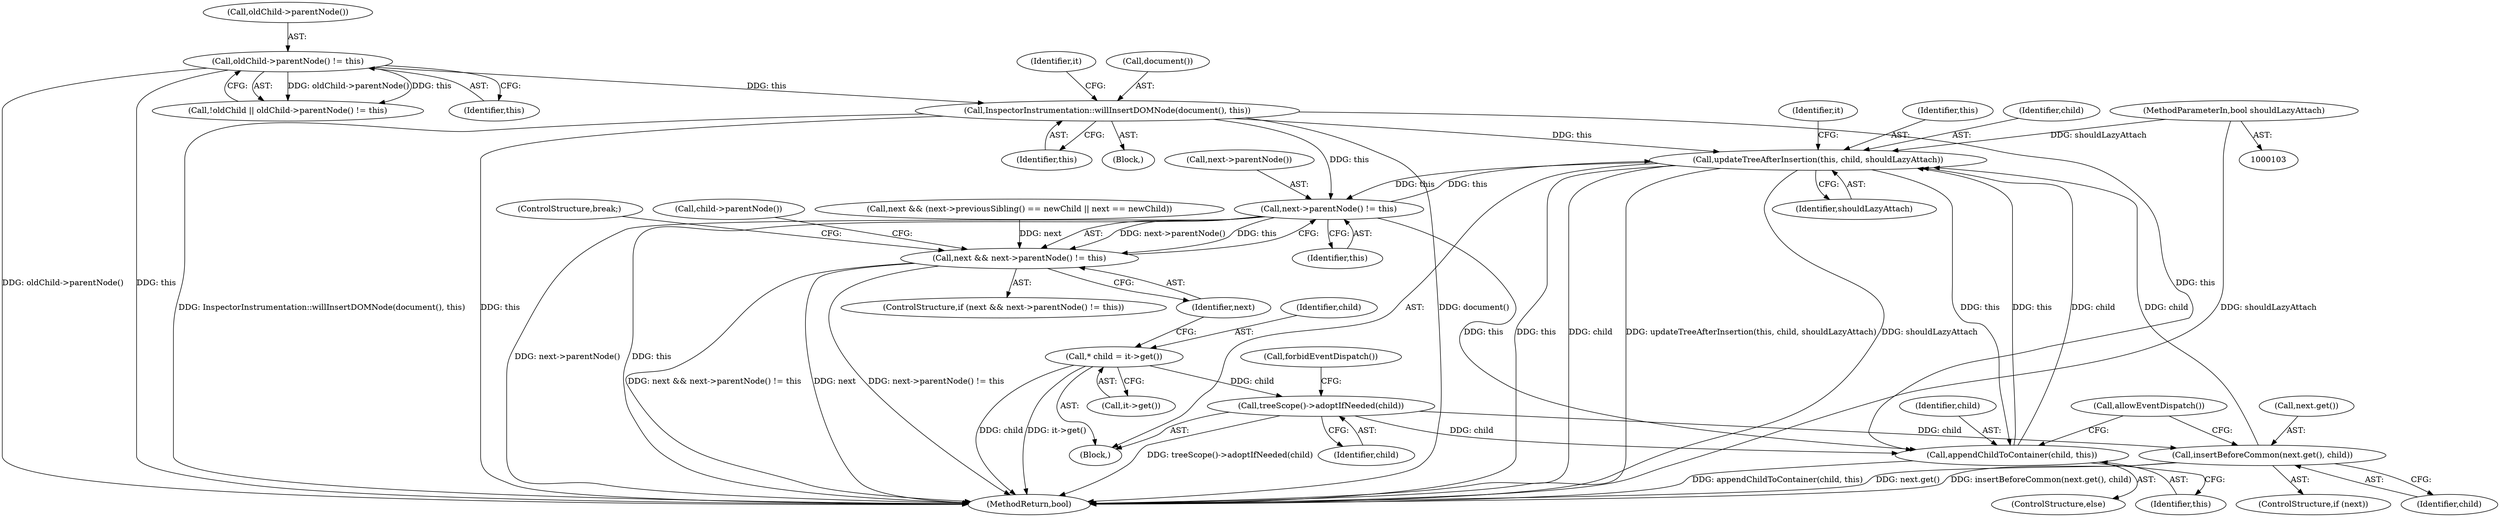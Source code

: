 digraph "0_Chrome_6c390601f9ee3436bb32f84772977570265982ea@API" {
"1000238" [label="(Call,updateTreeAfterInsertion(this, child, shouldLazyAttach))"];
"1000197" [label="(Call,InspectorInstrumentation::willInsertDOMNode(document(), this))"];
"1000135" [label="(Call,oldChild->parentNode() != this)"];
"1000218" [label="(Call,next->parentNode() != this)"];
"1000238" [label="(Call,updateTreeAfterInsertion(this, child, shouldLazyAttach))"];
"1000234" [label="(Call,appendChildToContainer(child, this))"];
"1000225" [label="(Call,treeScope()->adoptIfNeeded(child))"];
"1000212" [label="(Call,* child = it->get())"];
"1000230" [label="(Call,insertBeforeCommon(next.get(), child))"];
"1000107" [label="(MethodParameterIn,bool shouldLazyAttach)"];
"1000216" [label="(Call,next && next->parentNode() != this)"];
"1000197" [label="(Call,InspectorInstrumentation::willInsertDOMNode(document(), this))"];
"1000198" [label="(Call,document())"];
"1000220" [label="(Identifier,this)"];
"1000221" [label="(ControlStructure,break;)"];
"1000232" [label="(Identifier,child)"];
"1000137" [label="(Identifier,this)"];
"1000212" [label="(Call,* child = it->get())"];
"1000223" [label="(Call,child->parentNode())"];
"1000215" [label="(ControlStructure,if (next && next->parentNode() != this))"];
"1000225" [label="(Call,treeScope()->adoptIfNeeded(child))"];
"1000213" [label="(Identifier,child)"];
"1000210" [label="(Block,)"];
"1000219" [label="(Call,next->parentNode())"];
"1000161" [label="(Call,next && (next->previousSibling() == newChild || next == newChild))"];
"1000136" [label="(Call,oldChild->parentNode())"];
"1000216" [label="(Call,next && next->parentNode() != this)"];
"1000135" [label="(Call,oldChild->parentNode() != this)"];
"1000203" [label="(Identifier,it)"];
"1000108" [label="(Block,)"];
"1000214" [label="(Call,it->get())"];
"1000230" [label="(Call,insertBeforeCommon(next.get(), child))"];
"1000245" [label="(MethodReturn,bool)"];
"1000237" [label="(Call,allowEventDispatch())"];
"1000217" [label="(Identifier,next)"];
"1000240" [label="(Identifier,child)"];
"1000107" [label="(MethodParameterIn,bool shouldLazyAttach)"];
"1000235" [label="(Identifier,child)"];
"1000228" [label="(ControlStructure,if (next))"];
"1000233" [label="(ControlStructure,else)"];
"1000241" [label="(Identifier,shouldLazyAttach)"];
"1000238" [label="(Call,updateTreeAfterInsertion(this, child, shouldLazyAttach))"];
"1000226" [label="(Identifier,child)"];
"1000132" [label="(Call,!oldChild || oldChild->parentNode() != this)"];
"1000231" [label="(Call,next.get())"];
"1000218" [label="(Call,next->parentNode() != this)"];
"1000209" [label="(Identifier,it)"];
"1000234" [label="(Call,appendChildToContainer(child, this))"];
"1000199" [label="(Identifier,this)"];
"1000236" [label="(Identifier,this)"];
"1000239" [label="(Identifier,this)"];
"1000227" [label="(Call,forbidEventDispatch())"];
"1000238" -> "1000210"  [label="AST: "];
"1000238" -> "1000241"  [label="CFG: "];
"1000239" -> "1000238"  [label="AST: "];
"1000240" -> "1000238"  [label="AST: "];
"1000241" -> "1000238"  [label="AST: "];
"1000209" -> "1000238"  [label="CFG: "];
"1000238" -> "1000245"  [label="DDG: this"];
"1000238" -> "1000245"  [label="DDG: child"];
"1000238" -> "1000245"  [label="DDG: updateTreeAfterInsertion(this, child, shouldLazyAttach)"];
"1000238" -> "1000245"  [label="DDG: shouldLazyAttach"];
"1000238" -> "1000218"  [label="DDG: this"];
"1000238" -> "1000234"  [label="DDG: this"];
"1000197" -> "1000238"  [label="DDG: this"];
"1000218" -> "1000238"  [label="DDG: this"];
"1000234" -> "1000238"  [label="DDG: this"];
"1000234" -> "1000238"  [label="DDG: child"];
"1000230" -> "1000238"  [label="DDG: child"];
"1000107" -> "1000238"  [label="DDG: shouldLazyAttach"];
"1000197" -> "1000108"  [label="AST: "];
"1000197" -> "1000199"  [label="CFG: "];
"1000198" -> "1000197"  [label="AST: "];
"1000199" -> "1000197"  [label="AST: "];
"1000203" -> "1000197"  [label="CFG: "];
"1000197" -> "1000245"  [label="DDG: InspectorInstrumentation::willInsertDOMNode(document(), this)"];
"1000197" -> "1000245"  [label="DDG: this"];
"1000197" -> "1000245"  [label="DDG: document()"];
"1000135" -> "1000197"  [label="DDG: this"];
"1000197" -> "1000218"  [label="DDG: this"];
"1000197" -> "1000234"  [label="DDG: this"];
"1000135" -> "1000132"  [label="AST: "];
"1000135" -> "1000137"  [label="CFG: "];
"1000136" -> "1000135"  [label="AST: "];
"1000137" -> "1000135"  [label="AST: "];
"1000132" -> "1000135"  [label="CFG: "];
"1000135" -> "1000245"  [label="DDG: oldChild->parentNode()"];
"1000135" -> "1000245"  [label="DDG: this"];
"1000135" -> "1000132"  [label="DDG: oldChild->parentNode()"];
"1000135" -> "1000132"  [label="DDG: this"];
"1000218" -> "1000216"  [label="AST: "];
"1000218" -> "1000220"  [label="CFG: "];
"1000219" -> "1000218"  [label="AST: "];
"1000220" -> "1000218"  [label="AST: "];
"1000216" -> "1000218"  [label="CFG: "];
"1000218" -> "1000245"  [label="DDG: next->parentNode()"];
"1000218" -> "1000245"  [label="DDG: this"];
"1000218" -> "1000216"  [label="DDG: next->parentNode()"];
"1000218" -> "1000216"  [label="DDG: this"];
"1000218" -> "1000234"  [label="DDG: this"];
"1000234" -> "1000233"  [label="AST: "];
"1000234" -> "1000236"  [label="CFG: "];
"1000235" -> "1000234"  [label="AST: "];
"1000236" -> "1000234"  [label="AST: "];
"1000237" -> "1000234"  [label="CFG: "];
"1000234" -> "1000245"  [label="DDG: appendChildToContainer(child, this)"];
"1000225" -> "1000234"  [label="DDG: child"];
"1000225" -> "1000210"  [label="AST: "];
"1000225" -> "1000226"  [label="CFG: "];
"1000226" -> "1000225"  [label="AST: "];
"1000227" -> "1000225"  [label="CFG: "];
"1000225" -> "1000245"  [label="DDG: treeScope()->adoptIfNeeded(child)"];
"1000212" -> "1000225"  [label="DDG: child"];
"1000225" -> "1000230"  [label="DDG: child"];
"1000212" -> "1000210"  [label="AST: "];
"1000212" -> "1000214"  [label="CFG: "];
"1000213" -> "1000212"  [label="AST: "];
"1000214" -> "1000212"  [label="AST: "];
"1000217" -> "1000212"  [label="CFG: "];
"1000212" -> "1000245"  [label="DDG: it->get()"];
"1000212" -> "1000245"  [label="DDG: child"];
"1000230" -> "1000228"  [label="AST: "];
"1000230" -> "1000232"  [label="CFG: "];
"1000231" -> "1000230"  [label="AST: "];
"1000232" -> "1000230"  [label="AST: "];
"1000237" -> "1000230"  [label="CFG: "];
"1000230" -> "1000245"  [label="DDG: next.get()"];
"1000230" -> "1000245"  [label="DDG: insertBeforeCommon(next.get(), child)"];
"1000107" -> "1000103"  [label="AST: "];
"1000107" -> "1000245"  [label="DDG: shouldLazyAttach"];
"1000216" -> "1000215"  [label="AST: "];
"1000216" -> "1000217"  [label="CFG: "];
"1000217" -> "1000216"  [label="AST: "];
"1000221" -> "1000216"  [label="CFG: "];
"1000223" -> "1000216"  [label="CFG: "];
"1000216" -> "1000245"  [label="DDG: next && next->parentNode() != this"];
"1000216" -> "1000245"  [label="DDG: next"];
"1000216" -> "1000245"  [label="DDG: next->parentNode() != this"];
"1000161" -> "1000216"  [label="DDG: next"];
}
